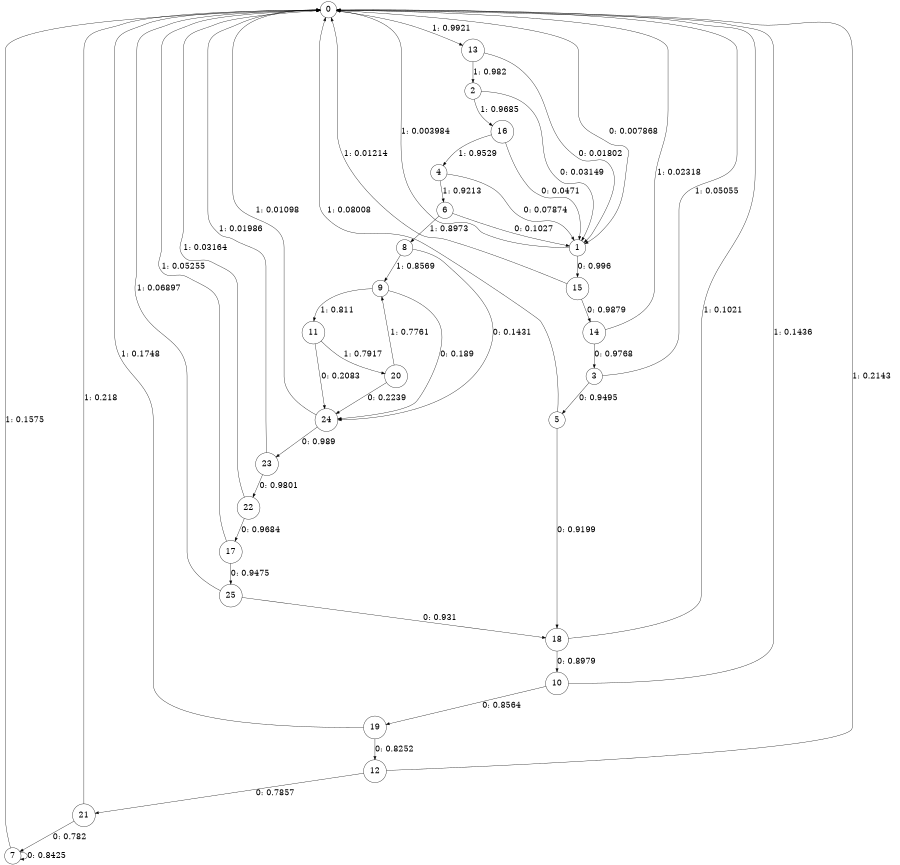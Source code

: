 digraph "ch3source_phase3_L12" {
size = "6,8.5";
ratio = "fill";
node [shape = circle];
node [fontsize = 24];
edge [fontsize = 24];
0 -> 1 [label = "0: 0.007868  "];
0 -> 13 [label = "1: 0.9921   "];
1 -> 15 [label = "0: 0.996    "];
1 -> 0 [label = "1: 0.003984  "];
2 -> 1 [label = "0: 0.03149  "];
2 -> 16 [label = "1: 0.9685   "];
3 -> 5 [label = "0: 0.9495   "];
3 -> 0 [label = "1: 0.05055  "];
4 -> 1 [label = "0: 0.07874  "];
4 -> 6 [label = "1: 0.9213   "];
5 -> 18 [label = "0: 0.9199   "];
5 -> 0 [label = "1: 0.08008  "];
6 -> 1 [label = "0: 0.1027   "];
6 -> 8 [label = "1: 0.8973   "];
7 -> 7 [label = "0: 0.8425   "];
7 -> 0 [label = "1: 0.1575   "];
8 -> 24 [label = "0: 0.1431   "];
8 -> 9 [label = "1: 0.8569   "];
9 -> 24 [label = "0: 0.189    "];
9 -> 11 [label = "1: 0.811    "];
10 -> 19 [label = "0: 0.8564   "];
10 -> 0 [label = "1: 0.1436   "];
11 -> 24 [label = "0: 0.2083   "];
11 -> 20 [label = "1: 0.7917   "];
12 -> 21 [label = "0: 0.7857   "];
12 -> 0 [label = "1: 0.2143   "];
13 -> 1 [label = "0: 0.01802  "];
13 -> 2 [label = "1: 0.982    "];
14 -> 3 [label = "0: 0.9768   "];
14 -> 0 [label = "1: 0.02318  "];
15 -> 14 [label = "0: 0.9879   "];
15 -> 0 [label = "1: 0.01214  "];
16 -> 1 [label = "0: 0.0471   "];
16 -> 4 [label = "1: 0.9529   "];
17 -> 25 [label = "0: 0.9475   "];
17 -> 0 [label = "1: 0.05255  "];
18 -> 10 [label = "0: 0.8979   "];
18 -> 0 [label = "1: 0.1021   "];
19 -> 12 [label = "0: 0.8252   "];
19 -> 0 [label = "1: 0.1748   "];
20 -> 24 [label = "0: 0.2239   "];
20 -> 9 [label = "1: 0.7761   "];
21 -> 7 [label = "0: 0.782    "];
21 -> 0 [label = "1: 0.218    "];
22 -> 17 [label = "0: 0.9684   "];
22 -> 0 [label = "1: 0.03164  "];
23 -> 22 [label = "0: 0.9801   "];
23 -> 0 [label = "1: 0.01986  "];
24 -> 23 [label = "0: 0.989    "];
24 -> 0 [label = "1: 0.01098  "];
25 -> 18 [label = "0: 0.931    "];
25 -> 0 [label = "1: 0.06897  "];
}